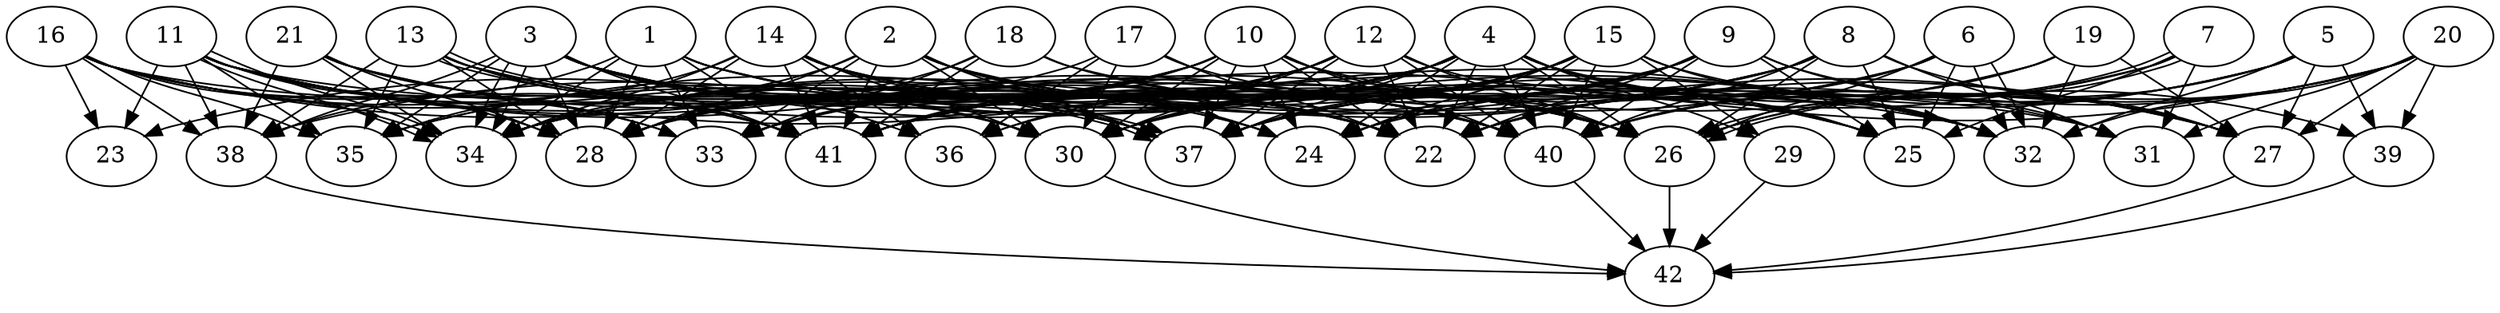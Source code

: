 // DAG (tier=3-complex, mode=data, n=42, ccr=0.505, fat=0.774, density=0.778, regular=0.259, jump=0.210, mindata=4194304, maxdata=33554432)
// DAG automatically generated by daggen at Sun Aug 24 16:33:35 2025
// /home/ermia/Project/Environments/daggen/bin/daggen --dot --ccr 0.505 --fat 0.774 --regular 0.259 --density 0.778 --jump 0.210 --mindata 4194304 --maxdata 33554432 -n 42 
digraph G {
  1 [size="6026390546630623232", alpha="0.10", expect_size="3013195273315311616"]
  1 -> 22 [size ="7557298834636800"]
  1 -> 26 [size ="7557298834636800"]
  1 -> 28 [size ="7557298834636800"]
  1 -> 32 [size ="7557298834636800"]
  1 -> 33 [size ="7557298834636800"]
  1 -> 34 [size ="7557298834636800"]
  1 -> 38 [size ="7557298834636800"]
  1 -> 40 [size ="7557298834636800"]
  1 -> 41 [size ="7557298834636800"]
  2 [size="258583046040029088", alpha="0.16", expect_size="129291523020014544"]
  2 -> 22 [size ="7460922989740032"]
  2 -> 24 [size ="7460922989740032"]
  2 -> 26 [size ="7460922989740032"]
  2 -> 27 [size ="7460922989740032"]
  2 -> 28 [size ="7460922989740032"]
  2 -> 30 [size ="7460922989740032"]
  2 -> 33 [size ="7460922989740032"]
  2 -> 34 [size ="7460922989740032"]
  2 -> 37 [size ="7460922989740032"]
  2 -> 41 [size ="7460922989740032"]
  3 [size="1406996579450844160", alpha="0.11", expect_size="703498289725422080"]
  3 -> 22 [size ="1944229152555008"]
  3 -> 24 [size ="1944229152555008"]
  3 -> 26 [size ="1944229152555008"]
  3 -> 28 [size ="1944229152555008"]
  3 -> 30 [size ="1944229152555008"]
  3 -> 32 [size ="1944229152555008"]
  3 -> 34 [size ="1944229152555008"]
  3 -> 34 [size ="1944229152555008"]
  3 -> 35 [size ="1944229152555008"]
  3 -> 36 [size ="1944229152555008"]
  3 -> 38 [size ="1944229152555008"]
  3 -> 40 [size ="1944229152555008"]
  3 -> 41 [size ="1944229152555008"]
  4 [size="11056710300592549888", alpha="0.10", expect_size="5528355150296274944"]
  4 -> 22 [size ="3684593420992512"]
  4 -> 23 [size ="3684593420992512"]
  4 -> 24 [size ="3684593420992512"]
  4 -> 25 [size ="3684593420992512"]
  4 -> 26 [size ="3684593420992512"]
  4 -> 29 [size ="3684593420992512"]
  4 -> 30 [size ="3684593420992512"]
  4 -> 32 [size ="3684593420992512"]
  4 -> 34 [size ="3684593420992512"]
  4 -> 35 [size ="3684593420992512"]
  4 -> 37 [size ="3684593420992512"]
  4 -> 38 [size ="3684593420992512"]
  4 -> 39 [size ="3684593420992512"]
  4 -> 40 [size ="3684593420992512"]
  4 -> 41 [size ="3684593420992512"]
  5 [size="70851412712536440", alpha="0.19", expect_size="35425706356268220"]
  5 -> 22 [size ="8433351568392192"]
  5 -> 24 [size ="8433351568392192"]
  5 -> 26 [size ="8433351568392192"]
  5 -> 27 [size ="8433351568392192"]
  5 -> 32 [size ="8433351568392192"]
  5 -> 37 [size ="8433351568392192"]
  5 -> 39 [size ="8433351568392192"]
  6 [size="4363702682051136512", alpha="0.02", expect_size="2181851341025568256"]
  6 -> 22 [size ="4302784673349632"]
  6 -> 25 [size ="4302784673349632"]
  6 -> 26 [size ="4302784673349632"]
  6 -> 32 [size ="4302784673349632"]
  6 -> 32 [size ="4302784673349632"]
  6 -> 33 [size ="4302784673349632"]
  6 -> 37 [size ="4302784673349632"]
  7 [size="13703145075891834454016", alpha="0.19", expect_size="6851572537945917227008"]
  7 -> 25 [size ="4581104065445888"]
  7 -> 26 [size ="4581104065445888"]
  7 -> 26 [size ="4581104065445888"]
  7 -> 30 [size ="4581104065445888"]
  7 -> 31 [size ="4581104065445888"]
  7 -> 40 [size ="4581104065445888"]
  8 [size="297124754789573440", alpha="0.13", expect_size="148562377394786720"]
  8 -> 25 [size ="5720973823180800"]
  8 -> 26 [size ="5720973823180800"]
  8 -> 27 [size ="5720973823180800"]
  8 -> 30 [size ="5720973823180800"]
  8 -> 31 [size ="5720973823180800"]
  8 -> 34 [size ="5720973823180800"]
  8 -> 35 [size ="5720973823180800"]
  8 -> 37 [size ="5720973823180800"]
  8 -> 40 [size ="5720973823180800"]
  9 [size="406028340084606784", alpha="0.17", expect_size="203014170042303392"]
  9 -> 22 [size ="7907209308536832"]
  9 -> 24 [size ="7907209308536832"]
  9 -> 25 [size ="7907209308536832"]
  9 -> 27 [size ="7907209308536832"]
  9 -> 30 [size ="7907209308536832"]
  9 -> 31 [size ="7907209308536832"]
  9 -> 34 [size ="7907209308536832"]
  9 -> 37 [size ="7907209308536832"]
  9 -> 40 [size ="7907209308536832"]
  9 -> 41 [size ="7907209308536832"]
  10 [size="1535104695278172416", alpha="0.13", expect_size="767552347639086208"]
  10 -> 22 [size ="1064894266867712"]
  10 -> 24 [size ="1064894266867712"]
  10 -> 26 [size ="1064894266867712"]
  10 -> 28 [size ="1064894266867712"]
  10 -> 30 [size ="1064894266867712"]
  10 -> 31 [size ="1064894266867712"]
  10 -> 33 [size ="1064894266867712"]
  10 -> 34 [size ="1064894266867712"]
  10 -> 37 [size ="1064894266867712"]
  10 -> 40 [size ="1064894266867712"]
  10 -> 41 [size ="1064894266867712"]
  11 [size="170848988781121408", alpha="0.02", expect_size="85424494390560704"]
  11 -> 22 [size ="3153231978954752"]
  11 -> 23 [size ="3153231978954752"]
  11 -> 26 [size ="3153231978954752"]
  11 -> 28 [size ="3153231978954752"]
  11 -> 31 [size ="3153231978954752"]
  11 -> 33 [size ="3153231978954752"]
  11 -> 34 [size ="3153231978954752"]
  11 -> 34 [size ="3153231978954752"]
  11 -> 35 [size ="3153231978954752"]
  11 -> 37 [size ="3153231978954752"]
  11 -> 38 [size ="3153231978954752"]
  11 -> 40 [size ="3153231978954752"]
  11 -> 41 [size ="3153231978954752"]
  12 [size="20013618903675417133056", alpha="0.15", expect_size="10006809451837708566528"]
  12 -> 22 [size ="5897125959303168"]
  12 -> 25 [size ="5897125959303168"]
  12 -> 26 [size ="5897125959303168"]
  12 -> 30 [size ="5897125959303168"]
  12 -> 33 [size ="5897125959303168"]
  12 -> 36 [size ="5897125959303168"]
  12 -> 37 [size ="5897125959303168"]
  12 -> 40 [size ="5897125959303168"]
  12 -> 41 [size ="5897125959303168"]
  13 [size="60601552275368784", alpha="0.18", expect_size="30300776137684392"]
  13 -> 24 [size ="1063571475660800"]
  13 -> 25 [size ="1063571475660800"]
  13 -> 28 [size ="1063571475660800"]
  13 -> 30 [size ="1063571475660800"]
  13 -> 35 [size ="1063571475660800"]
  13 -> 37 [size ="1063571475660800"]
  13 -> 37 [size ="1063571475660800"]
  13 -> 38 [size ="1063571475660800"]
  13 -> 41 [size ="1063571475660800"]
  14 [size="833978069681242624", alpha="0.15", expect_size="416989034840621312"]
  14 -> 22 [size ="412922987675648"]
  14 -> 25 [size ="412922987675648"]
  14 -> 26 [size ="412922987675648"]
  14 -> 28 [size ="412922987675648"]
  14 -> 30 [size ="412922987675648"]
  14 -> 34 [size ="412922987675648"]
  14 -> 35 [size ="412922987675648"]
  14 -> 36 [size ="412922987675648"]
  14 -> 37 [size ="412922987675648"]
  14 -> 41 [size ="412922987675648"]
  15 [size="19222642491396194304000", alpha="0.11", expect_size="9611321245698097152000"]
  15 -> 22 [size ="5740706974924800"]
  15 -> 24 [size ="5740706974924800"]
  15 -> 27 [size ="5740706974924800"]
  15 -> 28 [size ="5740706974924800"]
  15 -> 29 [size ="5740706974924800"]
  15 -> 30 [size ="5740706974924800"]
  15 -> 32 [size ="5740706974924800"]
  15 -> 36 [size ="5740706974924800"]
  15 -> 37 [size ="5740706974924800"]
  15 -> 40 [size ="5740706974924800"]
  15 -> 41 [size ="5740706974924800"]
  16 [size="184536750822764768", alpha="0.18", expect_size="92268375411382384"]
  16 -> 23 [size ="8256614335250432"]
  16 -> 30 [size ="8256614335250432"]
  16 -> 32 [size ="8256614335250432"]
  16 -> 33 [size ="8256614335250432"]
  16 -> 34 [size ="8256614335250432"]
  16 -> 35 [size ="8256614335250432"]
  16 -> 37 [size ="8256614335250432"]
  16 -> 38 [size ="8256614335250432"]
  16 -> 40 [size ="8256614335250432"]
  16 -> 41 [size ="8256614335250432"]
  17 [size="275213731739596480", alpha="0.06", expect_size="137606865869798240"]
  17 -> 22 [size ="206872770510848"]
  17 -> 26 [size ="206872770510848"]
  17 -> 28 [size ="206872770510848"]
  17 -> 30 [size ="206872770510848"]
  17 -> 36 [size ="206872770510848"]
  18 [size="164925374736399200", alpha="0.07", expect_size="82462687368199600"]
  18 -> 27 [size ="6080013451395072"]
  18 -> 28 [size ="6080013451395072"]
  18 -> 33 [size ="6080013451395072"]
  18 -> 40 [size ="6080013451395072"]
  18 -> 41 [size ="6080013451395072"]
  19 [size="747047264121408978944", alpha="0.19", expect_size="373523632060704489472"]
  19 -> 22 [size ="658651027079168"]
  19 -> 27 [size ="658651027079168"]
  19 -> 32 [size ="658651027079168"]
  19 -> 40 [size ="658651027079168"]
  19 -> 41 [size ="658651027079168"]
  20 [size="17717978482610486", alpha="0.12", expect_size="8858989241305243"]
  20 -> 22 [size ="1515940994875392"]
  20 -> 26 [size ="1515940994875392"]
  20 -> 27 [size ="1515940994875392"]
  20 -> 31 [size ="1515940994875392"]
  20 -> 32 [size ="1515940994875392"]
  20 -> 39 [size ="1515940994875392"]
  20 -> 40 [size ="1515940994875392"]
  20 -> 41 [size ="1515940994875392"]
  21 [size="11660498862397296640", alpha="0.01", expect_size="5830249431198648320"]
  21 -> 22 [size ="8093209217466368"]
  21 -> 28 [size ="8093209217466368"]
  21 -> 32 [size ="8093209217466368"]
  21 -> 34 [size ="8093209217466368"]
  21 -> 38 [size ="8093209217466368"]
  21 -> 41 [size ="8093209217466368"]
  22 [size="113699541681054941184", alpha="0.16", expect_size="56849770840527470592"]
  23 [size="153563191314580448", alpha="0.11", expect_size="76781595657290224"]
  24 [size="11427689025788254208", alpha="0.16", expect_size="5713844512894127104"]
  25 [size="31171459039194981072896", alpha="0.15", expect_size="15585729519597490536448"]
  26 [size="26463190439080172", alpha="0.13", expect_size="13231595219540086"]
  26 -> 42 [size ="2833568107593728"]
  27 [size="714325150735824384", alpha="0.09", expect_size="357162575367912192"]
  27 -> 42 [size ="431249109811200"]
  28 [size="4297703131813319680", alpha="0.10", expect_size="2148851565906659840"]
  29 [size="14040107286433728823296", alpha="0.14", expect_size="7020053643216864411648"]
  29 -> 42 [size ="4655899578728448"]
  30 [size="11513407412230789120", alpha="0.11", expect_size="5756703706115394560"]
  30 -> 42 [size ="8033910885711872"]
  31 [size="20504594201763819520", alpha="0.14", expect_size="10252297100881909760"]
  32 [size="3232296702097968070656", alpha="0.06", expect_size="1616148351048984035328"]
  33 [size="233130974986294880", alpha="0.05", expect_size="116565487493147440"]
  34 [size="52506083697059000", alpha="0.15", expect_size="26253041848529500"]
  35 [size="6367950573098835968", alpha="0.03", expect_size="3183975286549417984"]
  36 [size="125039714731969968", alpha="0.10", expect_size="62519857365984984"]
  37 [size="4660630753359134720", alpha="0.13", expect_size="2330315376679567360"]
  38 [size="9700185086797589512192", alpha="0.10", expect_size="4850092543398794756096"]
  38 -> 42 [size ="3638675564920832"]
  39 [size="76122957749760064", alpha="0.18", expect_size="38061478874880032"]
  39 -> 42 [size ="2979080123187200"]
  40 [size="17951003406503071744", alpha="0.13", expect_size="8975501703251535872"]
  40 -> 42 [size ="7442921372516352"]
  41 [size="1479257508267520512", alpha="0.00", expect_size="739628754133760256"]
  42 [size="2562306978159509504", alpha="0.17", expect_size="1281153489079754752"]
}